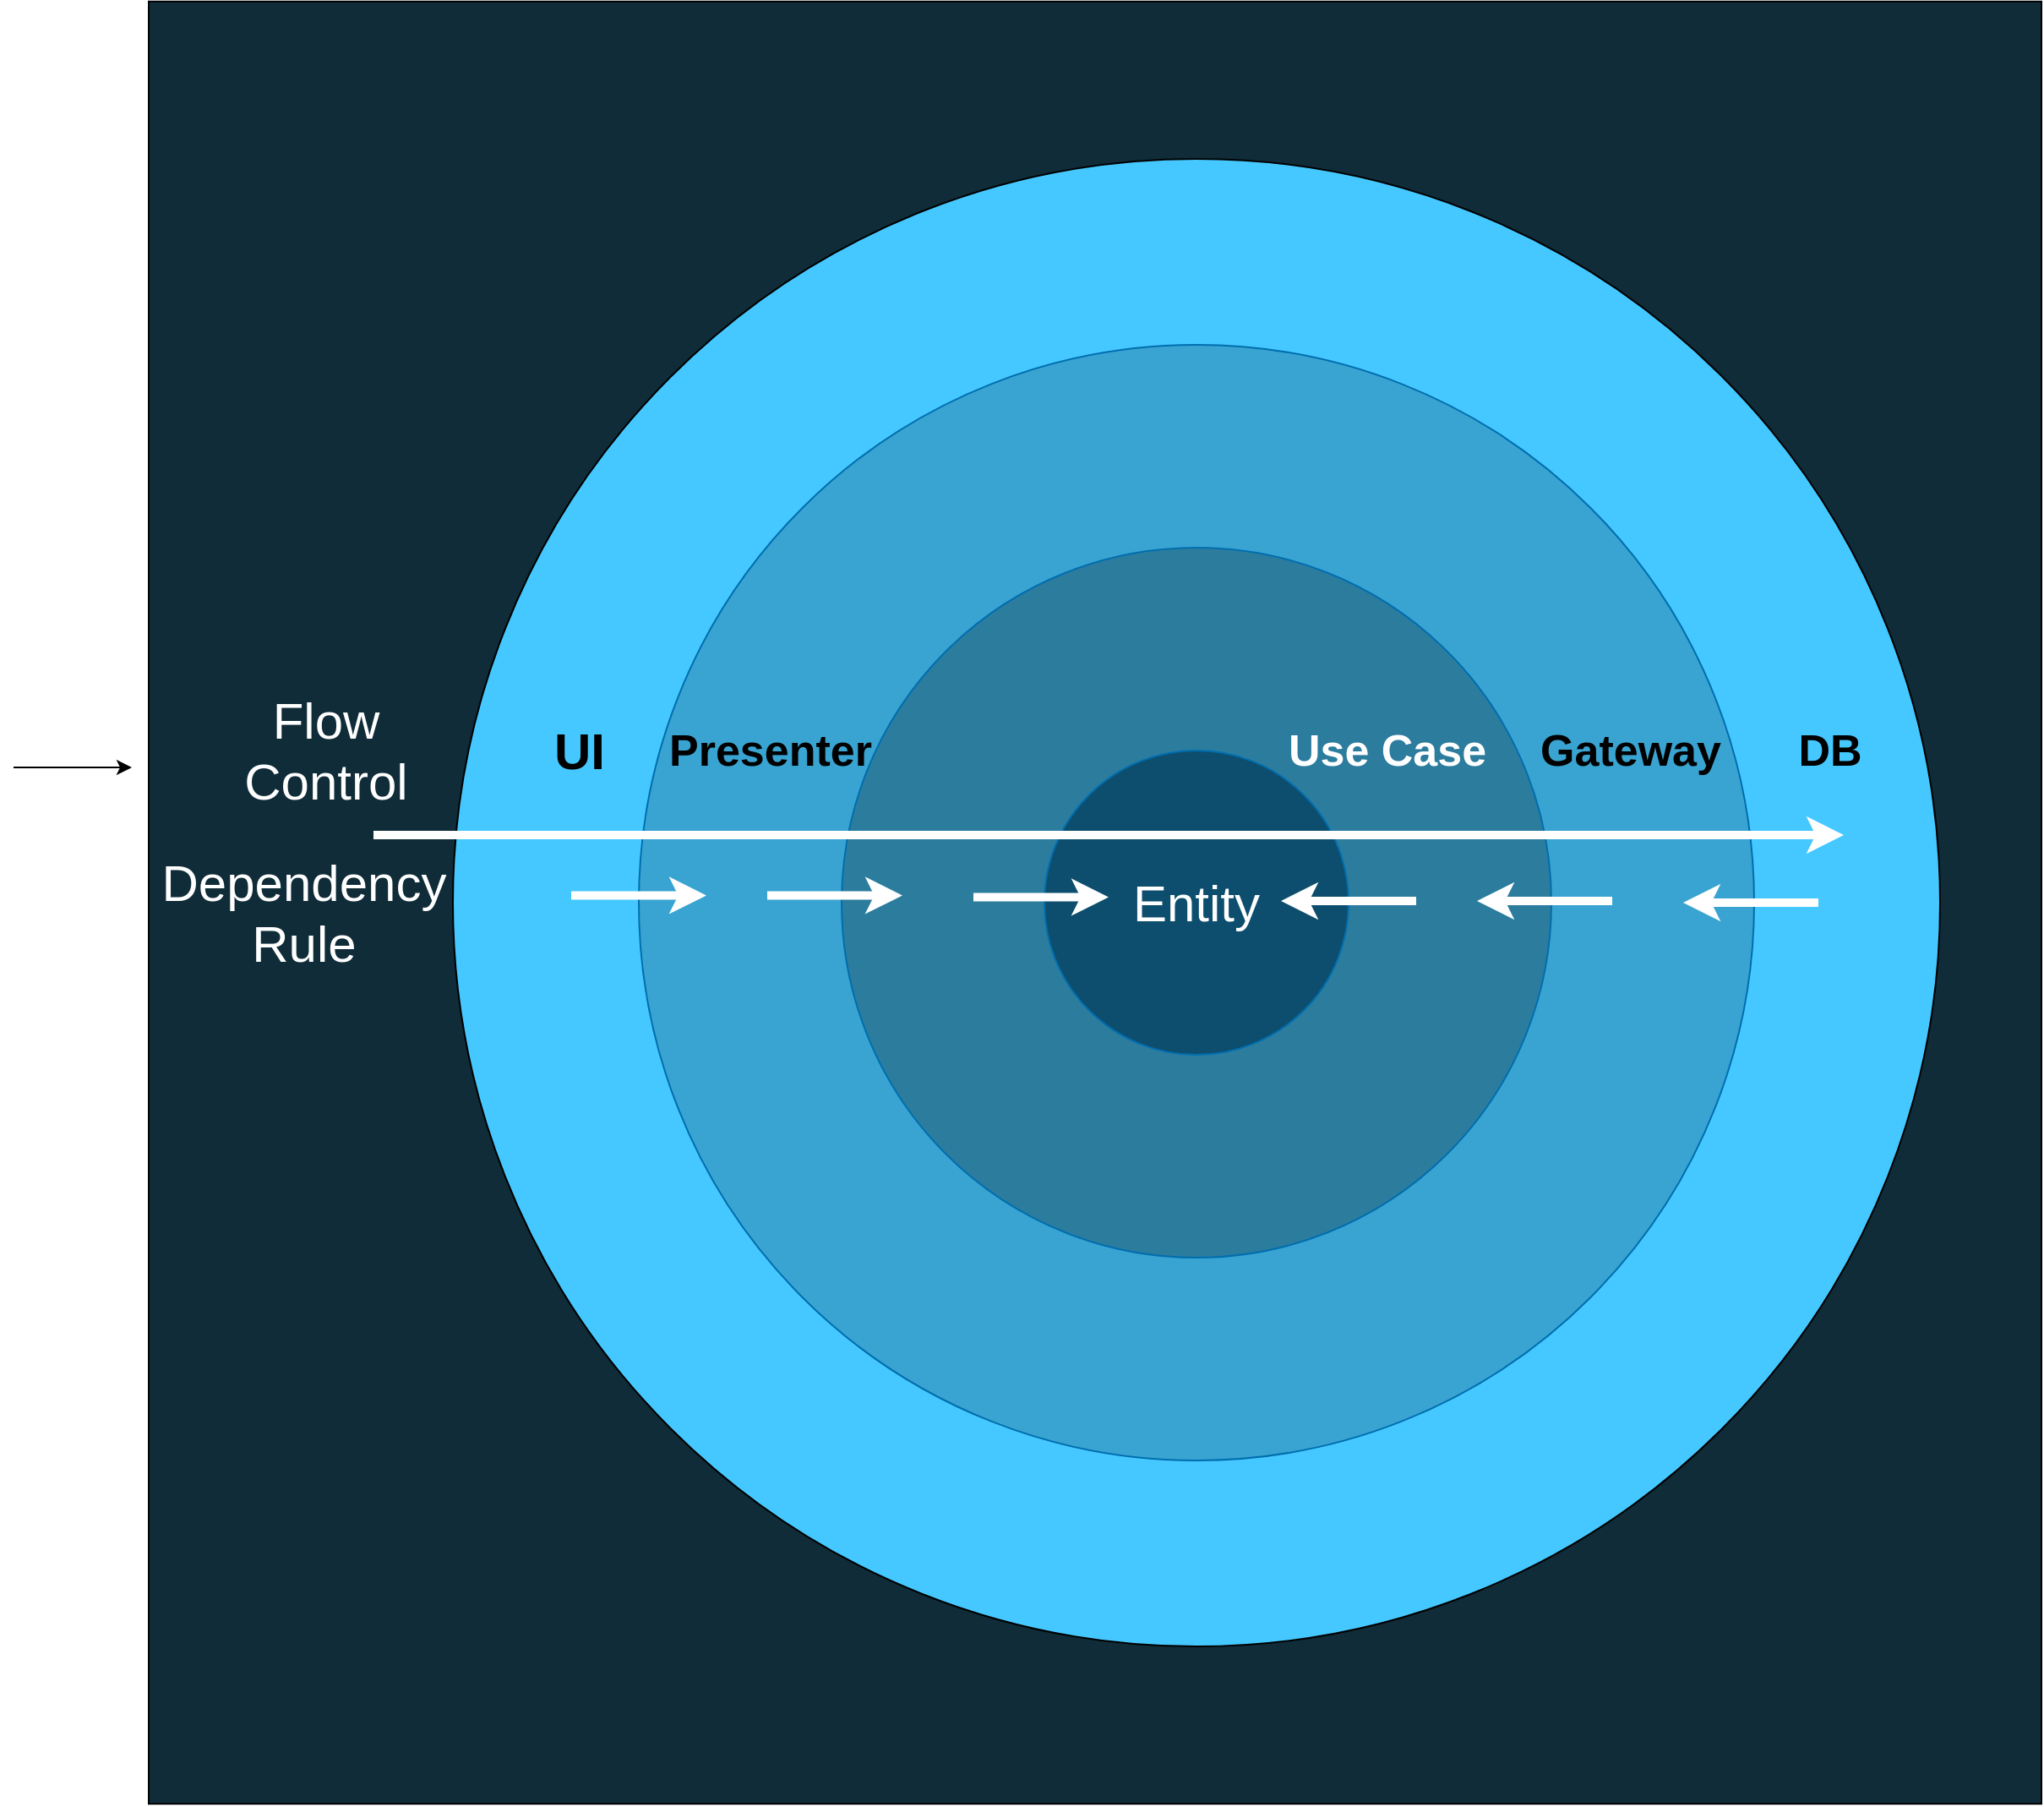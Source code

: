 <mxfile version="13.0.3" type="device"><diagram name="Page-1" id="b5b7bab2-c9e2-2cf4-8b2a-24fd1a2a6d21"><mxGraphModel dx="4377" dy="2265" grid="1" gridSize="10" guides="1" tooltips="1" connect="1" arrows="1" fold="1" page="1" pageScale="1" pageWidth="827" pageHeight="1169" background="#ffffff" math="0" shadow="0"><root><mxCell id="0"/><mxCell id="1" parent="0"/><mxCell id="crDRbli0xWPwZ9U8P9Jx-28" value="" style="rounded=0;whiteSpace=wrap;html=1;fillColor=#0F2C38;fontSize=30;fontColor=#FFFFFF;" parent="1" vertex="1"><mxGeometry x="-2340" y="-503.12" width="1120" height="1066.25" as="geometry"/></mxCell><mxCell id="crDRbli0xWPwZ9U8P9Jx-9" value="" style="ellipse;whiteSpace=wrap;html=1;aspect=fixed;fillColor=#45C8FF;fontSize=30;labelPosition=center;verticalLabelPosition=top;align=center;verticalAlign=bottom;" parent="1" vertex="1"><mxGeometry x="-2160" y="-410" width="880" height="880" as="geometry"/></mxCell><mxCell id="crDRbli0xWPwZ9U8P9Jx-5" value="" style="ellipse;whiteSpace=wrap;html=1;aspect=fixed;fillColor=#39A4D1;fontSize=30;labelPosition=center;verticalLabelPosition=top;align=center;verticalAlign=bottom;fontStyle=0;strokeColor=#006EAF;fontColor=#ffffff;" parent="1" vertex="1"><mxGeometry x="-2050" y="-300" width="660" height="660" as="geometry"/></mxCell><mxCell id="crDRbli0xWPwZ9U8P9Jx-3" value="" style="ellipse;whiteSpace=wrap;html=1;aspect=fixed;fillColor=#2C7C9E;fontSize=30;labelPosition=center;verticalLabelPosition=top;align=center;verticalAlign=bottom;strokeColor=#006EAF;fontColor=#ffffff;" parent="1" vertex="1"><mxGeometry x="-1930" y="-180" width="420" height="420" as="geometry"/></mxCell><mxCell id="crDRbli0xWPwZ9U8P9Jx-2" value="Entity" style="ellipse;whiteSpace=wrap;html=1;aspect=fixed;fillColor=#0D4E6E;fontSize=30;fontStyle=0;strokeColor=#006EAF;fontColor=#ffffff;" parent="1" vertex="1"><mxGeometry x="-1810" y="-60" width="180" height="180" as="geometry"/></mxCell><mxCell id="crDRbli0xWPwZ9U8P9Jx-4" value="Use Case" style="text;html=1;strokeColor=none;fillColor=none;align=center;verticalAlign=middle;whiteSpace=wrap;rounded=0;fontSize=26;fontStyle=1;fontColor=#FFFFFF;" parent="1" vertex="1"><mxGeometry x="-1692" y="-95" width="170" height="70" as="geometry"/></mxCell><mxCell id="crDRbli0xWPwZ9U8P9Jx-6" value="Presenter" style="text;html=1;strokeColor=none;fillColor=none;align=center;verticalAlign=middle;whiteSpace=wrap;rounded=0;fontSize=26;fontStyle=1;fontColor=#000000;" parent="1" vertex="1"><mxGeometry x="-2057" y="-100" width="170" height="80" as="geometry"/></mxCell><mxCell id="crDRbli0xWPwZ9U8P9Jx-7" value="Gateway" style="text;html=1;strokeColor=none;fillColor=none;align=center;verticalAlign=middle;whiteSpace=wrap;rounded=0;fontSize=26;fontStyle=1;fontColor=#000000;" parent="1" vertex="1"><mxGeometry x="-1522" y="-100" width="118" height="80" as="geometry"/></mxCell><mxCell id="crDRbli0xWPwZ9U8P9Jx-10" value="DB" style="text;html=1;strokeColor=none;fillColor=none;align=center;verticalAlign=middle;whiteSpace=wrap;rounded=0;fontSize=26;fontStyle=1" parent="1" vertex="1"><mxGeometry x="-1400" y="-85" width="110" height="50" as="geometry"/></mxCell><mxCell id="crDRbli0xWPwZ9U8P9Jx-11" value="UI" style="text;html=1;strokeColor=none;fillColor=none;align=center;verticalAlign=middle;whiteSpace=wrap;rounded=0;fontSize=30;fontStyle=1" parent="1" vertex="1"><mxGeometry x="-2170" y="-100" width="170" height="80" as="geometry"/></mxCell><mxCell id="crDRbli0xWPwZ9U8P9Jx-15" value="" style="endArrow=classic;html=1;fontSize=30;endFill=1;strokeWidth=5;strokeColor=#FFFFFF;" parent="1" edge="1"><mxGeometry width="50" height="50" relative="1" as="geometry"><mxPoint x="-1590" y="29" as="sourcePoint"/><mxPoint x="-1670" y="29" as="targetPoint"/></mxGeometry></mxCell><mxCell id="crDRbli0xWPwZ9U8P9Jx-18" value="" style="endArrow=classic;html=1;fontSize=30;endFill=1;strokeWidth=5;strokeColor=#FFFFFF;" parent="1" edge="1"><mxGeometry width="50" height="50" relative="1" as="geometry"><mxPoint x="-1474" y="29" as="sourcePoint"/><mxPoint x="-1554" y="29" as="targetPoint"/></mxGeometry></mxCell><mxCell id="crDRbli0xWPwZ9U8P9Jx-19" value="" style="endArrow=classic;html=1;fontSize=30;endFill=1;strokeWidth=5;strokeColor=#FFFFFF;" parent="1" edge="1"><mxGeometry width="50" height="50" relative="1" as="geometry"><mxPoint x="-1352" y="30" as="sourcePoint"/><mxPoint x="-1432" y="30" as="targetPoint"/></mxGeometry></mxCell><mxCell id="crDRbli0xWPwZ9U8P9Jx-22" value="Dependency Rule" style="text;html=1;strokeColor=none;fillColor=none;align=center;verticalAlign=middle;whiteSpace=wrap;rounded=0;fontSize=30;fontStyle=0;fontColor=#FFFFFF;" parent="1" vertex="1"><mxGeometry x="-2363" y="-4" width="230" height="80" as="geometry"/></mxCell><mxCell id="crDRbli0xWPwZ9U8P9Jx-25" value="" style="endArrow=classic;html=1;strokeColor=#FFFFFF;strokeWidth=5;fontSize=30;fontColor=#FFFFFF;endFill=0;startArrow=none;startFill=0;" parent="1" edge="1"><mxGeometry width="50" height="50" relative="1" as="geometry"><mxPoint x="-2207" y="-10" as="sourcePoint"/><mxPoint x="-1337" y="-10" as="targetPoint"/><Array as="points"/></mxGeometry></mxCell><mxCell id="crDRbli0xWPwZ9U8P9Jx-26" value="Flow&lt;br&gt;Control" style="text;html=1;strokeColor=none;fillColor=none;align=center;verticalAlign=middle;whiteSpace=wrap;rounded=0;fontSize=30;fontStyle=0;fontColor=#FFFFFF;" parent="1" vertex="1"><mxGeometry x="-2300" y="-100" width="130" height="80" as="geometry"/></mxCell><mxCell id="-P-nydZIqb_cbQOScCA5-5" value="" style="endArrow=classic;html=1;" edge="1" parent="1"><mxGeometry width="50" height="50" relative="1" as="geometry"><mxPoint x="-2420" y="-50" as="sourcePoint"/><mxPoint x="-2350" y="-50" as="targetPoint"/></mxGeometry></mxCell><mxCell id="-P-nydZIqb_cbQOScCA5-6" value="" style="endArrow=none;html=1;fontSize=30;endFill=0;strokeWidth=5;strokeColor=#FFFFFF;startArrow=classic;startFill=0;" edge="1" parent="1"><mxGeometry width="50" height="50" relative="1" as="geometry"><mxPoint x="-2010" y="25.71" as="sourcePoint"/><mxPoint x="-2090" y="25.71" as="targetPoint"/></mxGeometry></mxCell><mxCell id="-P-nydZIqb_cbQOScCA5-7" value="" style="endArrow=none;html=1;fontSize=30;endFill=0;strokeWidth=5;strokeColor=#FFFFFF;startArrow=classic;startFill=0;" edge="1" parent="1"><mxGeometry width="50" height="50" relative="1" as="geometry"><mxPoint x="-1894" y="25.71" as="sourcePoint"/><mxPoint x="-1974" y="25.71" as="targetPoint"/></mxGeometry></mxCell><mxCell id="-P-nydZIqb_cbQOScCA5-8" value="" style="endArrow=none;html=1;fontSize=30;endFill=0;strokeWidth=5;strokeColor=#FFFFFF;startArrow=classic;startFill=0;" edge="1" parent="1"><mxGeometry width="50" height="50" relative="1" as="geometry"><mxPoint x="-1772" y="26.71" as="sourcePoint"/><mxPoint x="-1852" y="26.71" as="targetPoint"/></mxGeometry></mxCell></root></mxGraphModel></diagram></mxfile>